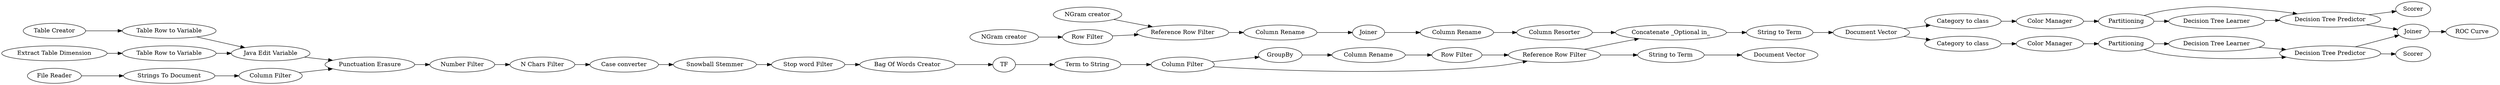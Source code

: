 digraph {
	"5008645954943135654_294" [label="Document Vector"]
	"-2637812176369148877_289" [label="File Reader"]
	"-2637812176369148877_301" [label=Partitioning]
	"5008645954943135654_288" [label="String to Term"]
	"-2637812176369148877_308" [label="Decision Tree Learner"]
	"5008645954943135654_264" [label=Joiner]
	"-2637812176369148877_298" [label=Scorer]
	"-2637812176369148877_305" [label="Decision Tree Predictor"]
	"5008645954943135654_16" [label=TF]
	"-2637812176369148877_288" [label="Color Manager"]
	"-2637812176369148877_307" [label=Joiner]
	"5008645954943135654_258" [label="Reference Row Filter"]
	"-10529961898159954_31" [label="Java Edit Variable"]
	"-10529961898159954_37" [label="Case converter"]
	"5008645954943135654_272" [label="Concatenate _Optional in_"]
	"5008645954943135654_256" [label="NGram creator"]
	"-2637812176369148877_292" [label="Category to class"]
	"-10529961898159954_40" [label="Table Row to Variable"]
	"5008645954943135654_292" [label="Column Rename"]
	"-2637812176369148877_296" [label="Decision Tree Predictor"]
	"5008645954943135654_169" [label="Row Filter"]
	"-2637812176369148877_303" [label="Color Manager"]
	"-10529961898159954_29" [label="Extract Table Dimension"]
	"5008645954943135654_167" [label=GroupBy]
	"5008645954943135654_262" [label="Column Rename"]
	"-10529961898159954_41" [label="Table Creator"]
	"-10529961898159954_38" [label="Snowball Stemmer"]
	"-10529961898159954_34" [label="Punctuation Erasure"]
	"-10529961898159954_39" [label="Stop word Filter"]
	"-10529961898159954_32" [label="Table Row to Variable"]
	"-2637812176369148877_302" [label="Category to class"]
	"5008645954943135654_291" [label="String to Term"]
	"5008645954943135654_141" [label="Column Filter"]
	"-2637812176369148877_295" [label=Partitioning]
	"5008645954943135654_168" [label="Column Rename"]
	"5008645954943135654_295" [label="Document Vector"]
	"5008645954943135654_230" [label="Reference Row Filter"]
	"-10529961898159954_35" [label="Number Filter"]
	"5008645954943135654_135" [label="NGram creator"]
	"5008645954943135654_257" [label="Row Filter"]
	"-2637812176369148877_299" [label="ROC Curve"]
	"-2637812176369148877_309" [label="Decision Tree Learner"]
	"5008645954943135654_140" [label="Term to String"]
	"-10529961898159954_36" [label="N Chars Filter"]
	"2026812441595889454_7" [label="Strings To Document"]
	"2026812441595889454_6" [label="Column Filter"]
	"5008645954943135654_293" [label="Bag Of Words Creator"]
	"5008645954943135654_263" [label="Column Resorter"]
	"-2637812176369148877_306" [label=Scorer]
	"5008645954943135654_230" -> "5008645954943135654_288"
	"5008645954943135654_258" -> "5008645954943135654_262"
	"5008645954943135654_169" -> "5008645954943135654_230"
	"5008645954943135654_168" -> "5008645954943135654_169"
	"-2637812176369148877_305" -> "-2637812176369148877_307"
	"5008645954943135654_288" -> "5008645954943135654_294"
	"-2637812176369148877_296" -> "-2637812176369148877_298"
	"5008645954943135654_135" -> "5008645954943135654_258"
	"-10529961898159954_29" -> "-10529961898159954_32"
	"-2637812176369148877_301" -> "-2637812176369148877_308"
	"-10529961898159954_31" -> "-10529961898159954_34"
	"5008645954943135654_293" -> "5008645954943135654_16"
	"-2637812176369148877_305" -> "-2637812176369148877_306"
	"-10529961898159954_39" -> "5008645954943135654_293"
	"-2637812176369148877_292" -> "-2637812176369148877_288"
	"5008645954943135654_141" -> "5008645954943135654_230"
	"-10529961898159954_35" -> "-10529961898159954_36"
	"5008645954943135654_230" -> "5008645954943135654_272"
	"5008645954943135654_167" -> "5008645954943135654_168"
	"-2637812176369148877_309" -> "-2637812176369148877_296"
	"5008645954943135654_295" -> "-2637812176369148877_302"
	"5008645954943135654_256" -> "5008645954943135654_257"
	"-10529961898159954_40" -> "-10529961898159954_31"
	"-2637812176369148877_301" -> "-2637812176369148877_305"
	"5008645954943135654_263" -> "5008645954943135654_272"
	"5008645954943135654_16" -> "5008645954943135654_140"
	"2026812441595889454_7" -> "2026812441595889454_6"
	"-2637812176369148877_303" -> "-2637812176369148877_301"
	"5008645954943135654_140" -> "5008645954943135654_141"
	"5008645954943135654_264" -> "5008645954943135654_292"
	"5008645954943135654_292" -> "5008645954943135654_263"
	"-10529961898159954_37" -> "-10529961898159954_38"
	"5008645954943135654_272" -> "5008645954943135654_291"
	"5008645954943135654_291" -> "5008645954943135654_295"
	"-2637812176369148877_308" -> "-2637812176369148877_305"
	"2026812441595889454_6" -> "-10529961898159954_34"
	"-2637812176369148877_307" -> "-2637812176369148877_299"
	"-2637812176369148877_302" -> "-2637812176369148877_303"
	"5008645954943135654_262" -> "5008645954943135654_264"
	"-2637812176369148877_295" -> "-2637812176369148877_309"
	"-2637812176369148877_295" -> "-2637812176369148877_296"
	"5008645954943135654_257" -> "5008645954943135654_258"
	"5008645954943135654_141" -> "5008645954943135654_167"
	"-10529961898159954_32" -> "-10529961898159954_31"
	"5008645954943135654_295" -> "-2637812176369148877_292"
	"-10529961898159954_36" -> "-10529961898159954_37"
	"-2637812176369148877_289" -> "2026812441595889454_7"
	"-10529961898159954_34" -> "-10529961898159954_35"
	"-10529961898159954_41" -> "-10529961898159954_40"
	"-2637812176369148877_288" -> "-2637812176369148877_295"
	"-10529961898159954_38" -> "-10529961898159954_39"
	"-2637812176369148877_296" -> "-2637812176369148877_307"
	rankdir=LR
}
